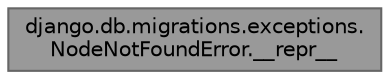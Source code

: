 digraph "django.db.migrations.exceptions.NodeNotFoundError.__repr__"
{
 
  bgcolor="transparent";
  edge [fontname=Helvetica,fontsize=10,labelfontname=Helvetica,labelfontsize=10];
  node [fontname=Helvetica,fontsize=10,shape=box,height=0.2,width=0.4];
  rankdir="LR";
  Node1 [id="Node000001",label="django.db.migrations.exceptions.\lNodeNotFoundError.__repr__",height=0.2,width=0.4,color="gray40", fillcolor="grey60", style="filled", fontcolor="black",tooltip=" "];
}
